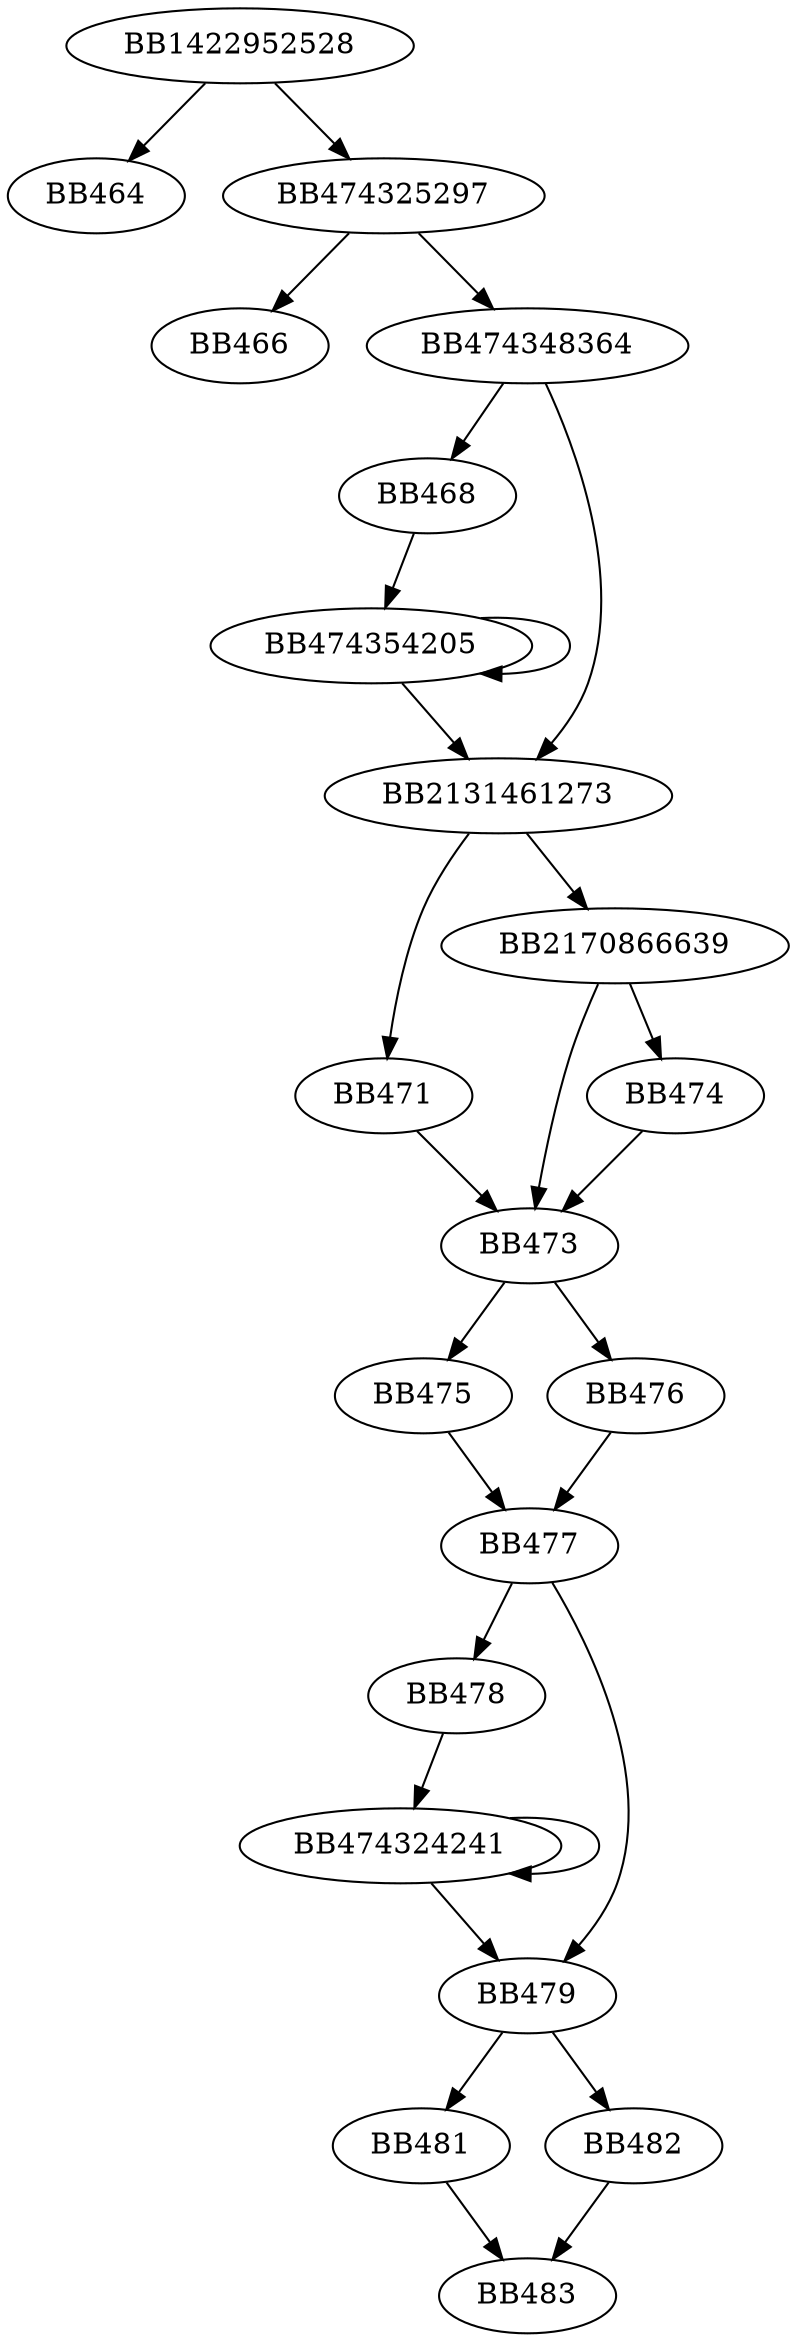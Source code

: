 digraph G{
	BB1422952528->BB464;
	BB1422952528->BB474325297;
	BB474325297->BB466;
	BB474325297->BB474348364;
	BB474348364->BB468;
	BB474348364->BB2131461273;
	BB468->BB474354205;
	BB474354205->BB2131461273;
	BB474354205->BB474354205;
	BB2131461273->BB471;
	BB2131461273->BB2170866639;
	BB471->BB473;
	BB2170866639->BB473;
	BB2170866639->BB474;
	BB474->BB473;
	BB473->BB475;
	BB473->BB476;
	BB475->BB477;
	BB476->BB477;
	BB477->BB478;
	BB477->BB479;
	BB478->BB474324241;
	BB474324241->BB479;
	BB474324241->BB474324241;
	BB479->BB481;
	BB479->BB482;
	BB481->BB483;
	BB482->BB483;
}
